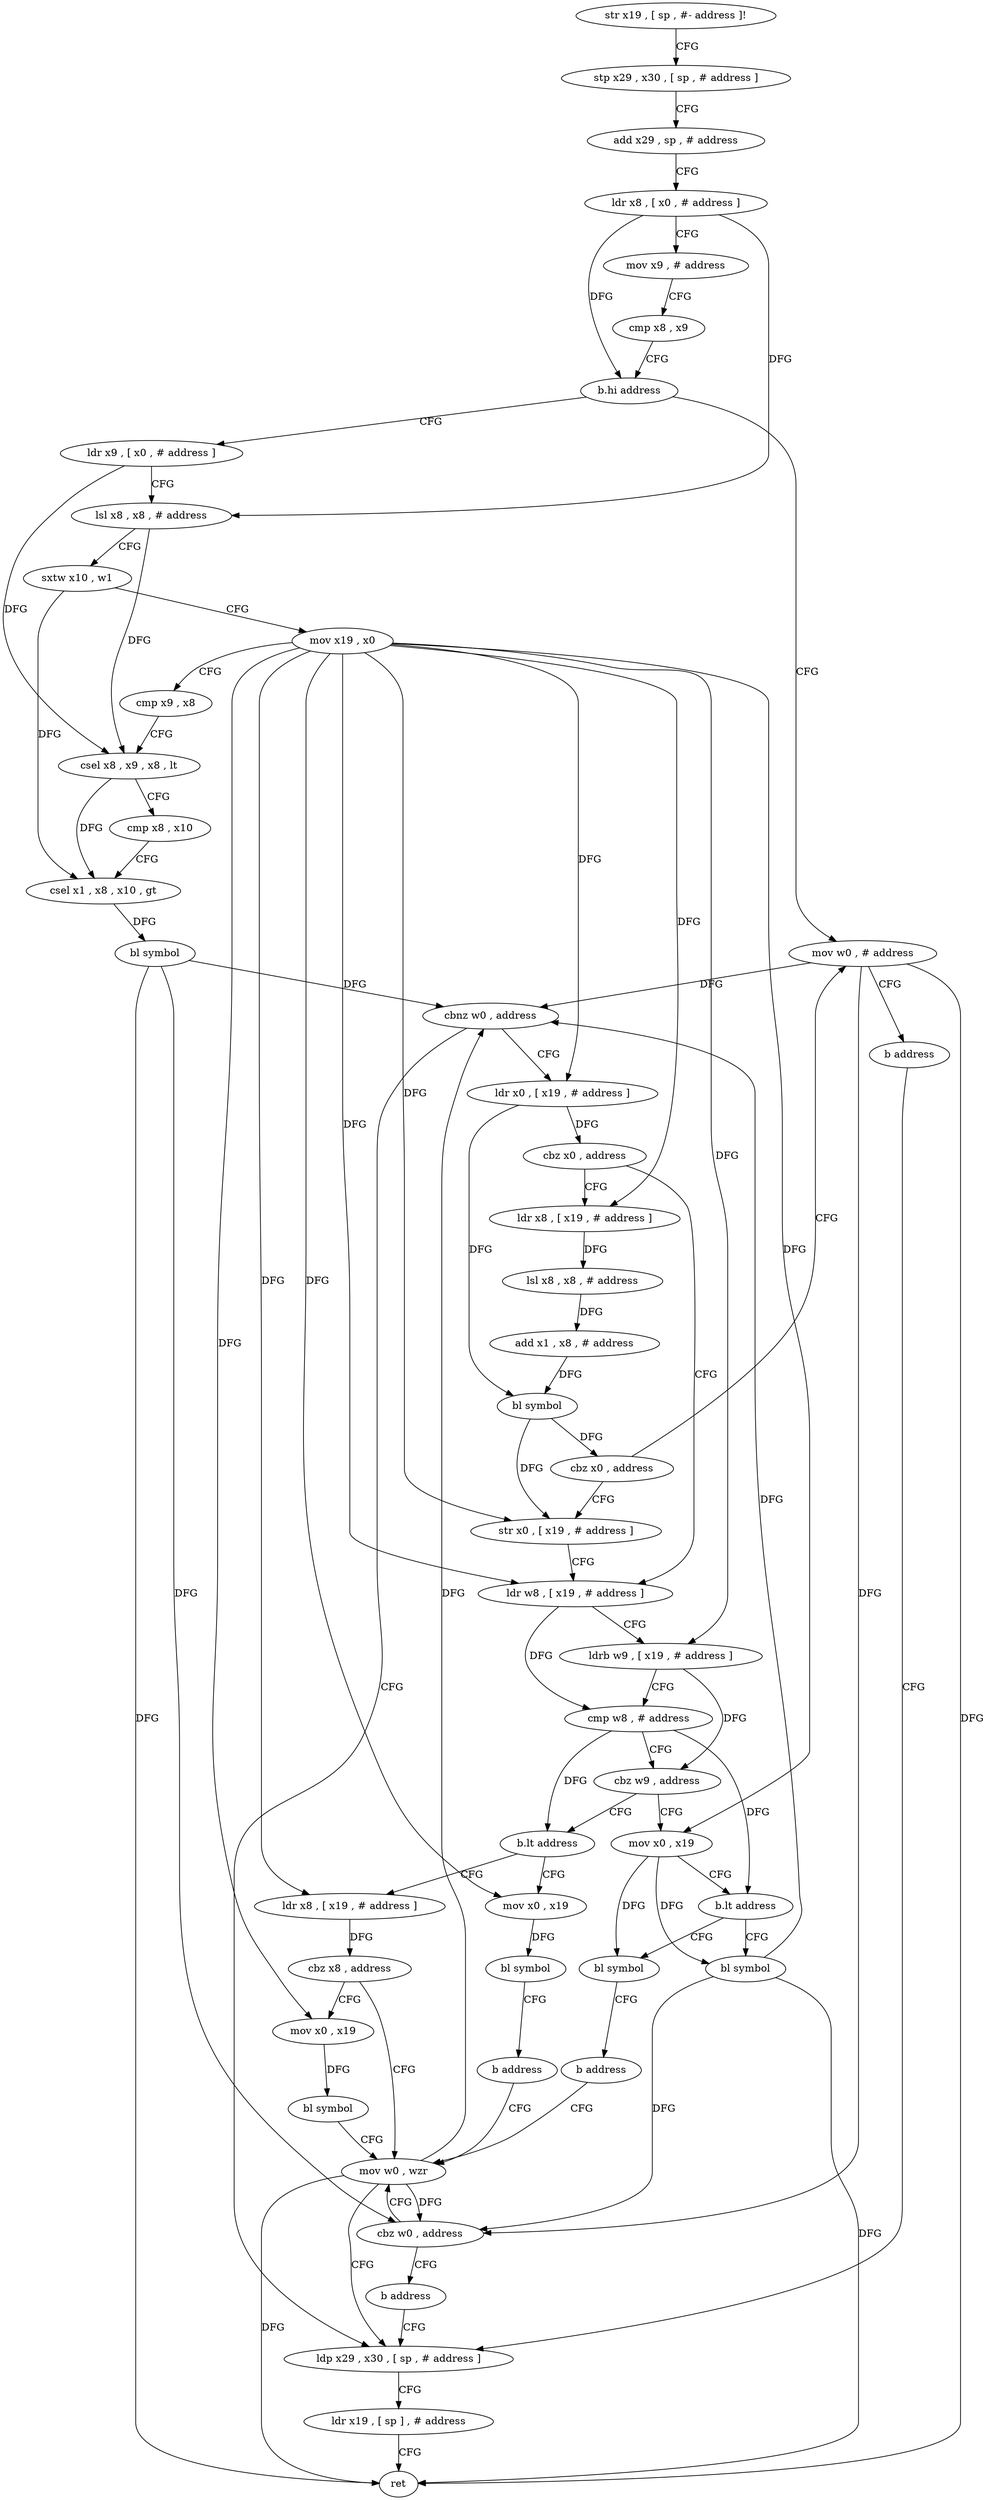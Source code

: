 digraph "func" {
"4248704" [label = "str x19 , [ sp , #- address ]!" ]
"4248708" [label = "stp x29 , x30 , [ sp , # address ]" ]
"4248712" [label = "add x29 , sp , # address" ]
"4248716" [label = "ldr x8 , [ x0 , # address ]" ]
"4248720" [label = "mov x9 , # address" ]
"4248724" [label = "cmp x8 , x9" ]
"4248728" [label = "b.hi address" ]
"4248896" [label = "mov w0 , # address" ]
"4248732" [label = "ldr x9 , [ x0 , # address ]" ]
"4248900" [label = "b address" ]
"4248884" [label = "ldp x29 , x30 , [ sp , # address ]" ]
"4248736" [label = "lsl x8 , x8 , # address" ]
"4248740" [label = "sxtw x10 , w1" ]
"4248744" [label = "mov x19 , x0" ]
"4248748" [label = "cmp x9 , x8" ]
"4248752" [label = "csel x8 , x9 , x8 , lt" ]
"4248756" [label = "cmp x8 , x10" ]
"4248760" [label = "csel x1 , x8 , x10 , gt" ]
"4248764" [label = "bl symbol" ]
"4248768" [label = "cbnz w0 , address" ]
"4248772" [label = "ldr x0 , [ x19 , # address ]" ]
"4248888" [label = "ldr x19 , [ sp ] , # address" ]
"4248892" [label = "ret" ]
"4248776" [label = "cbz x0 , address" ]
"4248804" [label = "ldr w8 , [ x19 , # address ]" ]
"4248780" [label = "ldr x8 , [ x19 , # address ]" ]
"4248808" [label = "ldrb w9 , [ x19 , # address ]" ]
"4248812" [label = "cmp w8 , # address" ]
"4248816" [label = "cbz w9 , address" ]
"4248840" [label = "b.lt address" ]
"4248820" [label = "mov x0 , x19" ]
"4248784" [label = "lsl x8 , x8 , # address" ]
"4248788" [label = "add x1 , x8 , # address" ]
"4248792" [label = "bl symbol" ]
"4248796" [label = "cbz x0 , address" ]
"4248800" [label = "str x0 , [ x19 , # address ]" ]
"4248864" [label = "ldr x8 , [ x19 , # address ]" ]
"4248844" [label = "mov x0 , x19" ]
"4248824" [label = "b.lt address" ]
"4248856" [label = "bl symbol" ]
"4248828" [label = "bl symbol" ]
"4248868" [label = "cbz x8 , address" ]
"4248880" [label = "mov w0 , wzr" ]
"4248872" [label = "mov x0 , x19" ]
"4248848" [label = "bl symbol" ]
"4248852" [label = "b address" ]
"4248860" [label = "b address" ]
"4248832" [label = "cbz w0 , address" ]
"4248836" [label = "b address" ]
"4248876" [label = "bl symbol" ]
"4248704" -> "4248708" [ label = "CFG" ]
"4248708" -> "4248712" [ label = "CFG" ]
"4248712" -> "4248716" [ label = "CFG" ]
"4248716" -> "4248720" [ label = "CFG" ]
"4248716" -> "4248728" [ label = "DFG" ]
"4248716" -> "4248736" [ label = "DFG" ]
"4248720" -> "4248724" [ label = "CFG" ]
"4248724" -> "4248728" [ label = "CFG" ]
"4248728" -> "4248896" [ label = "CFG" ]
"4248728" -> "4248732" [ label = "CFG" ]
"4248896" -> "4248900" [ label = "CFG" ]
"4248896" -> "4248892" [ label = "DFG" ]
"4248896" -> "4248768" [ label = "DFG" ]
"4248896" -> "4248832" [ label = "DFG" ]
"4248732" -> "4248736" [ label = "CFG" ]
"4248732" -> "4248752" [ label = "DFG" ]
"4248900" -> "4248884" [ label = "CFG" ]
"4248884" -> "4248888" [ label = "CFG" ]
"4248736" -> "4248740" [ label = "CFG" ]
"4248736" -> "4248752" [ label = "DFG" ]
"4248740" -> "4248744" [ label = "CFG" ]
"4248740" -> "4248760" [ label = "DFG" ]
"4248744" -> "4248748" [ label = "CFG" ]
"4248744" -> "4248772" [ label = "DFG" ]
"4248744" -> "4248804" [ label = "DFG" ]
"4248744" -> "4248808" [ label = "DFG" ]
"4248744" -> "4248780" [ label = "DFG" ]
"4248744" -> "4248820" [ label = "DFG" ]
"4248744" -> "4248800" [ label = "DFG" ]
"4248744" -> "4248864" [ label = "DFG" ]
"4248744" -> "4248844" [ label = "DFG" ]
"4248744" -> "4248872" [ label = "DFG" ]
"4248748" -> "4248752" [ label = "CFG" ]
"4248752" -> "4248756" [ label = "CFG" ]
"4248752" -> "4248760" [ label = "DFG" ]
"4248756" -> "4248760" [ label = "CFG" ]
"4248760" -> "4248764" [ label = "DFG" ]
"4248764" -> "4248768" [ label = "DFG" ]
"4248764" -> "4248892" [ label = "DFG" ]
"4248764" -> "4248832" [ label = "DFG" ]
"4248768" -> "4248884" [ label = "CFG" ]
"4248768" -> "4248772" [ label = "CFG" ]
"4248772" -> "4248776" [ label = "DFG" ]
"4248772" -> "4248792" [ label = "DFG" ]
"4248888" -> "4248892" [ label = "CFG" ]
"4248776" -> "4248804" [ label = "CFG" ]
"4248776" -> "4248780" [ label = "CFG" ]
"4248804" -> "4248808" [ label = "CFG" ]
"4248804" -> "4248812" [ label = "DFG" ]
"4248780" -> "4248784" [ label = "DFG" ]
"4248808" -> "4248812" [ label = "CFG" ]
"4248808" -> "4248816" [ label = "DFG" ]
"4248812" -> "4248816" [ label = "CFG" ]
"4248812" -> "4248840" [ label = "DFG" ]
"4248812" -> "4248824" [ label = "DFG" ]
"4248816" -> "4248840" [ label = "CFG" ]
"4248816" -> "4248820" [ label = "CFG" ]
"4248840" -> "4248864" [ label = "CFG" ]
"4248840" -> "4248844" [ label = "CFG" ]
"4248820" -> "4248824" [ label = "CFG" ]
"4248820" -> "4248856" [ label = "DFG" ]
"4248820" -> "4248828" [ label = "DFG" ]
"4248784" -> "4248788" [ label = "DFG" ]
"4248788" -> "4248792" [ label = "DFG" ]
"4248792" -> "4248796" [ label = "DFG" ]
"4248792" -> "4248800" [ label = "DFG" ]
"4248796" -> "4248896" [ label = "CFG" ]
"4248796" -> "4248800" [ label = "CFG" ]
"4248800" -> "4248804" [ label = "CFG" ]
"4248864" -> "4248868" [ label = "DFG" ]
"4248844" -> "4248848" [ label = "DFG" ]
"4248824" -> "4248856" [ label = "CFG" ]
"4248824" -> "4248828" [ label = "CFG" ]
"4248856" -> "4248860" [ label = "CFG" ]
"4248828" -> "4248832" [ label = "DFG" ]
"4248828" -> "4248768" [ label = "DFG" ]
"4248828" -> "4248892" [ label = "DFG" ]
"4248868" -> "4248880" [ label = "CFG" ]
"4248868" -> "4248872" [ label = "CFG" ]
"4248880" -> "4248884" [ label = "CFG" ]
"4248880" -> "4248768" [ label = "DFG" ]
"4248880" -> "4248832" [ label = "DFG" ]
"4248880" -> "4248892" [ label = "DFG" ]
"4248872" -> "4248876" [ label = "DFG" ]
"4248848" -> "4248852" [ label = "CFG" ]
"4248852" -> "4248880" [ label = "CFG" ]
"4248860" -> "4248880" [ label = "CFG" ]
"4248832" -> "4248880" [ label = "CFG" ]
"4248832" -> "4248836" [ label = "CFG" ]
"4248836" -> "4248884" [ label = "CFG" ]
"4248876" -> "4248880" [ label = "CFG" ]
}
